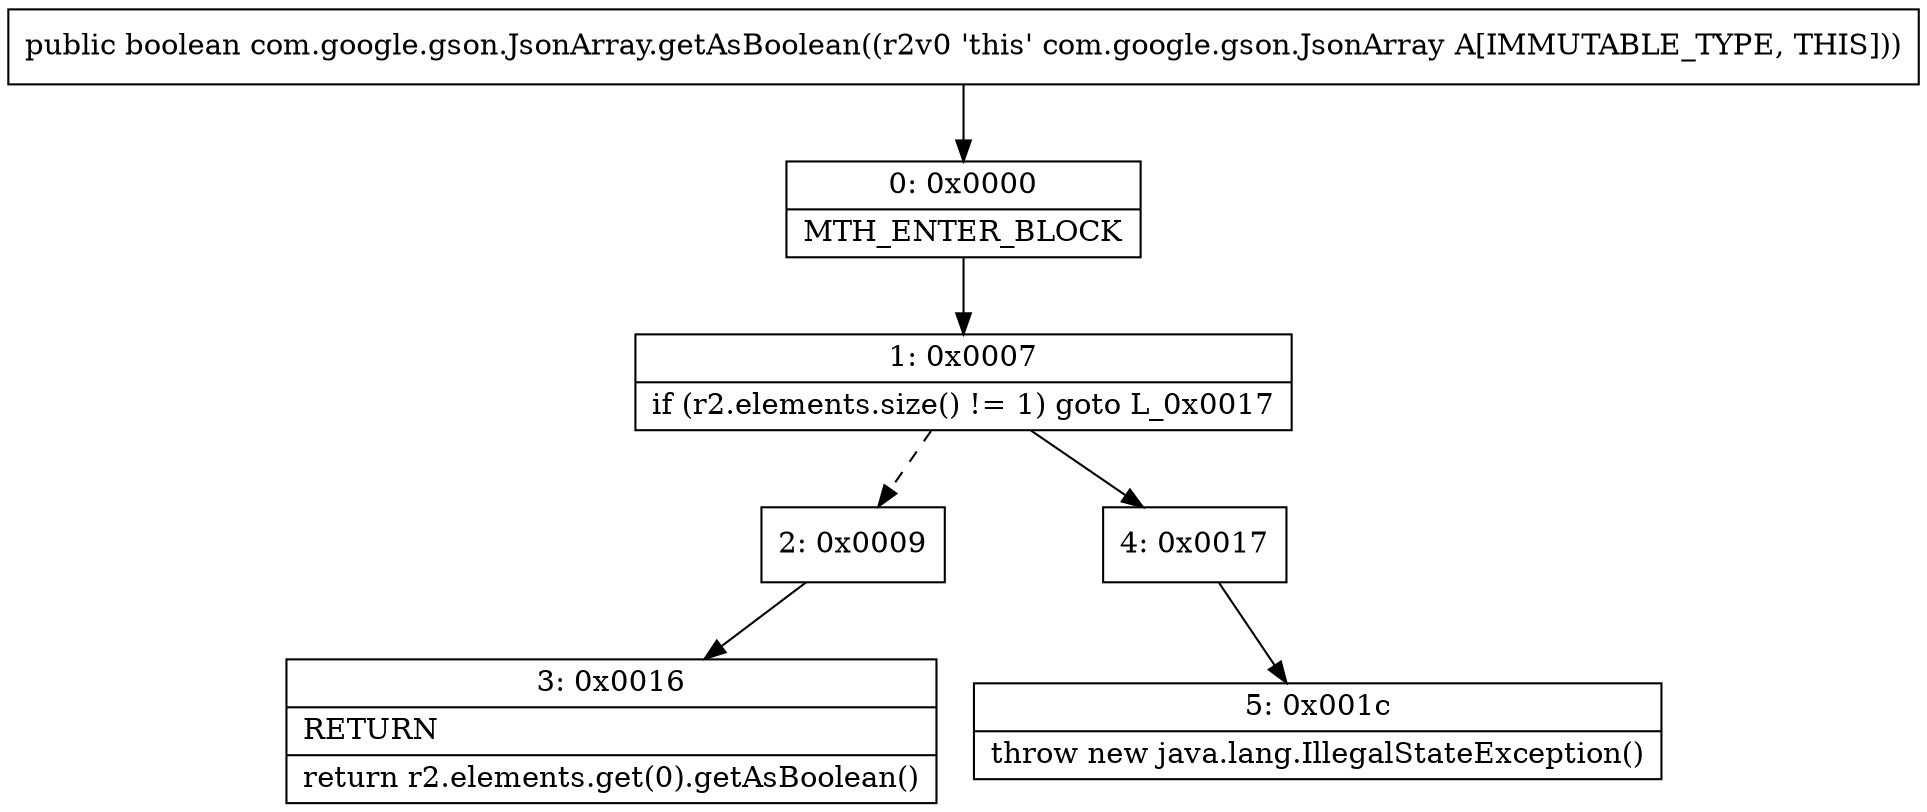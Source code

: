 digraph "CFG forcom.google.gson.JsonArray.getAsBoolean()Z" {
Node_0 [shape=record,label="{0\:\ 0x0000|MTH_ENTER_BLOCK\l}"];
Node_1 [shape=record,label="{1\:\ 0x0007|if (r2.elements.size() != 1) goto L_0x0017\l}"];
Node_2 [shape=record,label="{2\:\ 0x0009}"];
Node_3 [shape=record,label="{3\:\ 0x0016|RETURN\l|return r2.elements.get(0).getAsBoolean()\l}"];
Node_4 [shape=record,label="{4\:\ 0x0017}"];
Node_5 [shape=record,label="{5\:\ 0x001c|throw new java.lang.IllegalStateException()\l}"];
MethodNode[shape=record,label="{public boolean com.google.gson.JsonArray.getAsBoolean((r2v0 'this' com.google.gson.JsonArray A[IMMUTABLE_TYPE, THIS])) }"];
MethodNode -> Node_0;
Node_0 -> Node_1;
Node_1 -> Node_2[style=dashed];
Node_1 -> Node_4;
Node_2 -> Node_3;
Node_4 -> Node_5;
}

